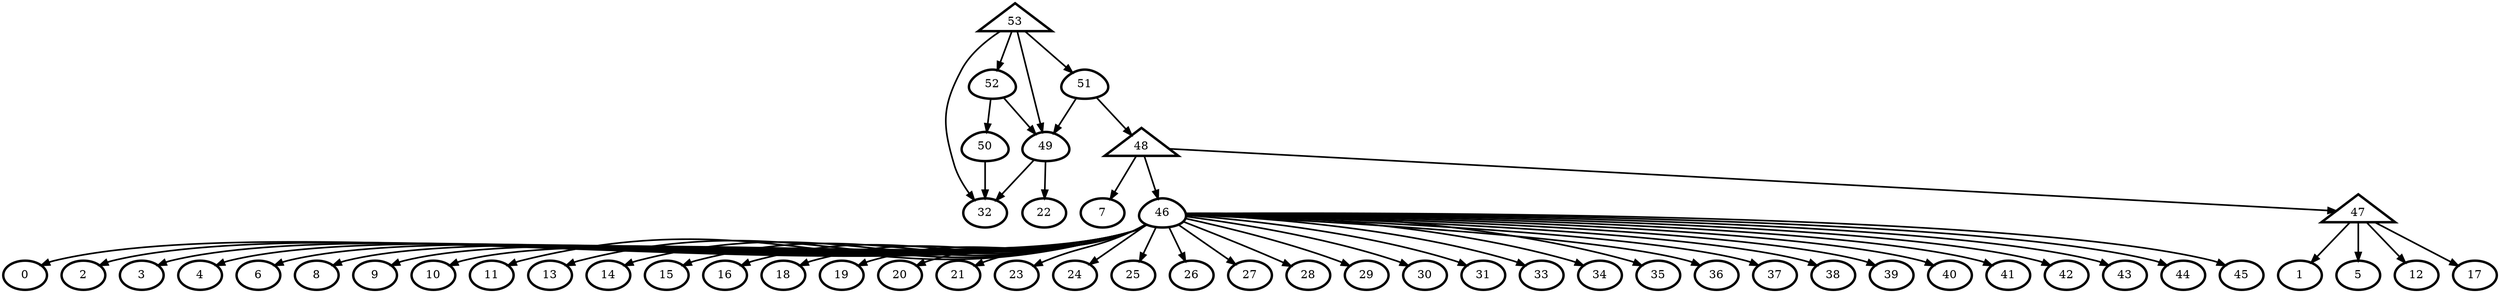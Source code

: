 digraph G {
    0 [penwidth=3,label="0"]
    1 [penwidth=3,label="1"]
    2 [penwidth=3,label="2"]
    3 [penwidth=3,label="3"]
    4 [penwidth=3,label="4"]
    5 [penwidth=3,label="5"]
    6 [penwidth=3,label="6"]
    7 [penwidth=3,label="7"]
    8 [penwidth=3,label="8"]
    9 [penwidth=3,label="9"]
    10 [penwidth=3,label="10"]
    11 [penwidth=3,label="11"]
    12 [penwidth=3,label="12"]
    13 [penwidth=3,label="13"]
    14 [penwidth=3,label="14"]
    15 [penwidth=3,label="15"]
    16 [penwidth=3,label="16"]
    17 [penwidth=3,label="17"]
    18 [penwidth=3,label="18"]
    19 [penwidth=3,label="19"]
    20 [penwidth=3,label="20"]
    21 [penwidth=3,label="21"]
    22 [penwidth=3,label="22"]
    23 [penwidth=3,label="23"]
    24 [penwidth=3,label="24"]
    25 [penwidth=3,label="25"]
    26 [penwidth=3,label="26"]
    27 [penwidth=3,label="27"]
    28 [penwidth=3,label="28"]
    29 [penwidth=3,label="29"]
    30 [penwidth=3,label="30"]
    31 [penwidth=3,label="31"]
    32 [penwidth=3,label="32"]
    33 [penwidth=3,label="33"]
    34 [penwidth=3,label="34"]
    35 [penwidth=3,label="35"]
    36 [penwidth=3,label="36"]
    37 [penwidth=3,label="37"]
    38 [penwidth=3,label="38"]
    39 [penwidth=3,label="39"]
    40 [penwidth=3,label="40"]
    41 [penwidth=3,label="41"]
    42 [penwidth=3,label="42"]
    43 [penwidth=3,label="43"]
    44 [penwidth=3,label="44"]
    45 [penwidth=3,label="45"]
    46 [penwidth=3,label="46",shape = "egg"]
    47 [penwidth=3,label="49",shape = "egg"]
    48 [penwidth=3,label="50",shape = "egg"]
    49 [penwidth=3,label="51",shape = "egg"]
    50 [penwidth=3,label="52",shape = "egg"]
    51 [penwidth=3,label="47",shape = "triangle"]
    52 [penwidth=3,label="48",shape = "triangle"]
    53 [penwidth=3,label="53",shape = "triangle"]

    46 -> 11 [penwidth=2]
    46 -> 3 [penwidth=2]
    46 -> 2 [penwidth=2]
    46 -> 6 [penwidth=2]
    46 -> 34 [penwidth=2]
    46 -> 19 [penwidth=2]
    46 -> 44 [penwidth=2]
    46 -> 30 [penwidth=2]
    46 -> 18 [penwidth=2]
    46 -> 14 [penwidth=2]
    46 -> 38 [penwidth=2]
    46 -> 4 [penwidth=2]
    46 -> 39 [penwidth=2]
    46 -> 16 [penwidth=2]
    46 -> 41 [penwidth=2]
    46 -> 10 [penwidth=2]
    46 -> 29 [penwidth=2]
    46 -> 42 [penwidth=2]
    46 -> 31 [penwidth=2]
    46 -> 15 [penwidth=2]
    46 -> 45 [penwidth=2]
    46 -> 35 [penwidth=2]
    46 -> 24 [penwidth=2]
    46 -> 20 [penwidth=2]
    46 -> 25 [penwidth=2]
    46 -> 13 [penwidth=2]
    46 -> 28 [penwidth=2]
    46 -> 40 [penwidth=2]
    46 -> 21 [penwidth=2]
    46 -> 0 [penwidth=2]
    46 -> 33 [penwidth=2]
    46 -> 23 [penwidth=2]
    46 -> 36 [penwidth=2]
    46 -> 43 [penwidth=2]
    46 -> 26 [penwidth=2]
    46 -> 8 [penwidth=2]
    46 -> 9 [penwidth=2]
    46 -> 27 [penwidth=2]
    46 -> 37 [penwidth=2]
    51 -> 5 [penwidth=2]
    51 -> 17 [penwidth=2]
    51 -> 1 [penwidth=2]
    51 -> 12 [penwidth=2]
    52 -> 51 [penwidth=2]
    52 -> 46 [penwidth=2]
    52 -> 7 [penwidth=2]
    47 -> 32 [penwidth=2]
    47 -> 22 [penwidth=2]
    48 -> 32 [penwidth=2]
    49 -> 52 [penwidth=2]
    49 -> 47 [penwidth=2]
    50 -> 47 [penwidth=2]
    50 -> 48 [penwidth=2]
    53 -> 47 [penwidth=2]
    53 -> 49 [penwidth=2]
    53 -> 50 [penwidth=2]
    53 -> 32 [penwidth=2]
}